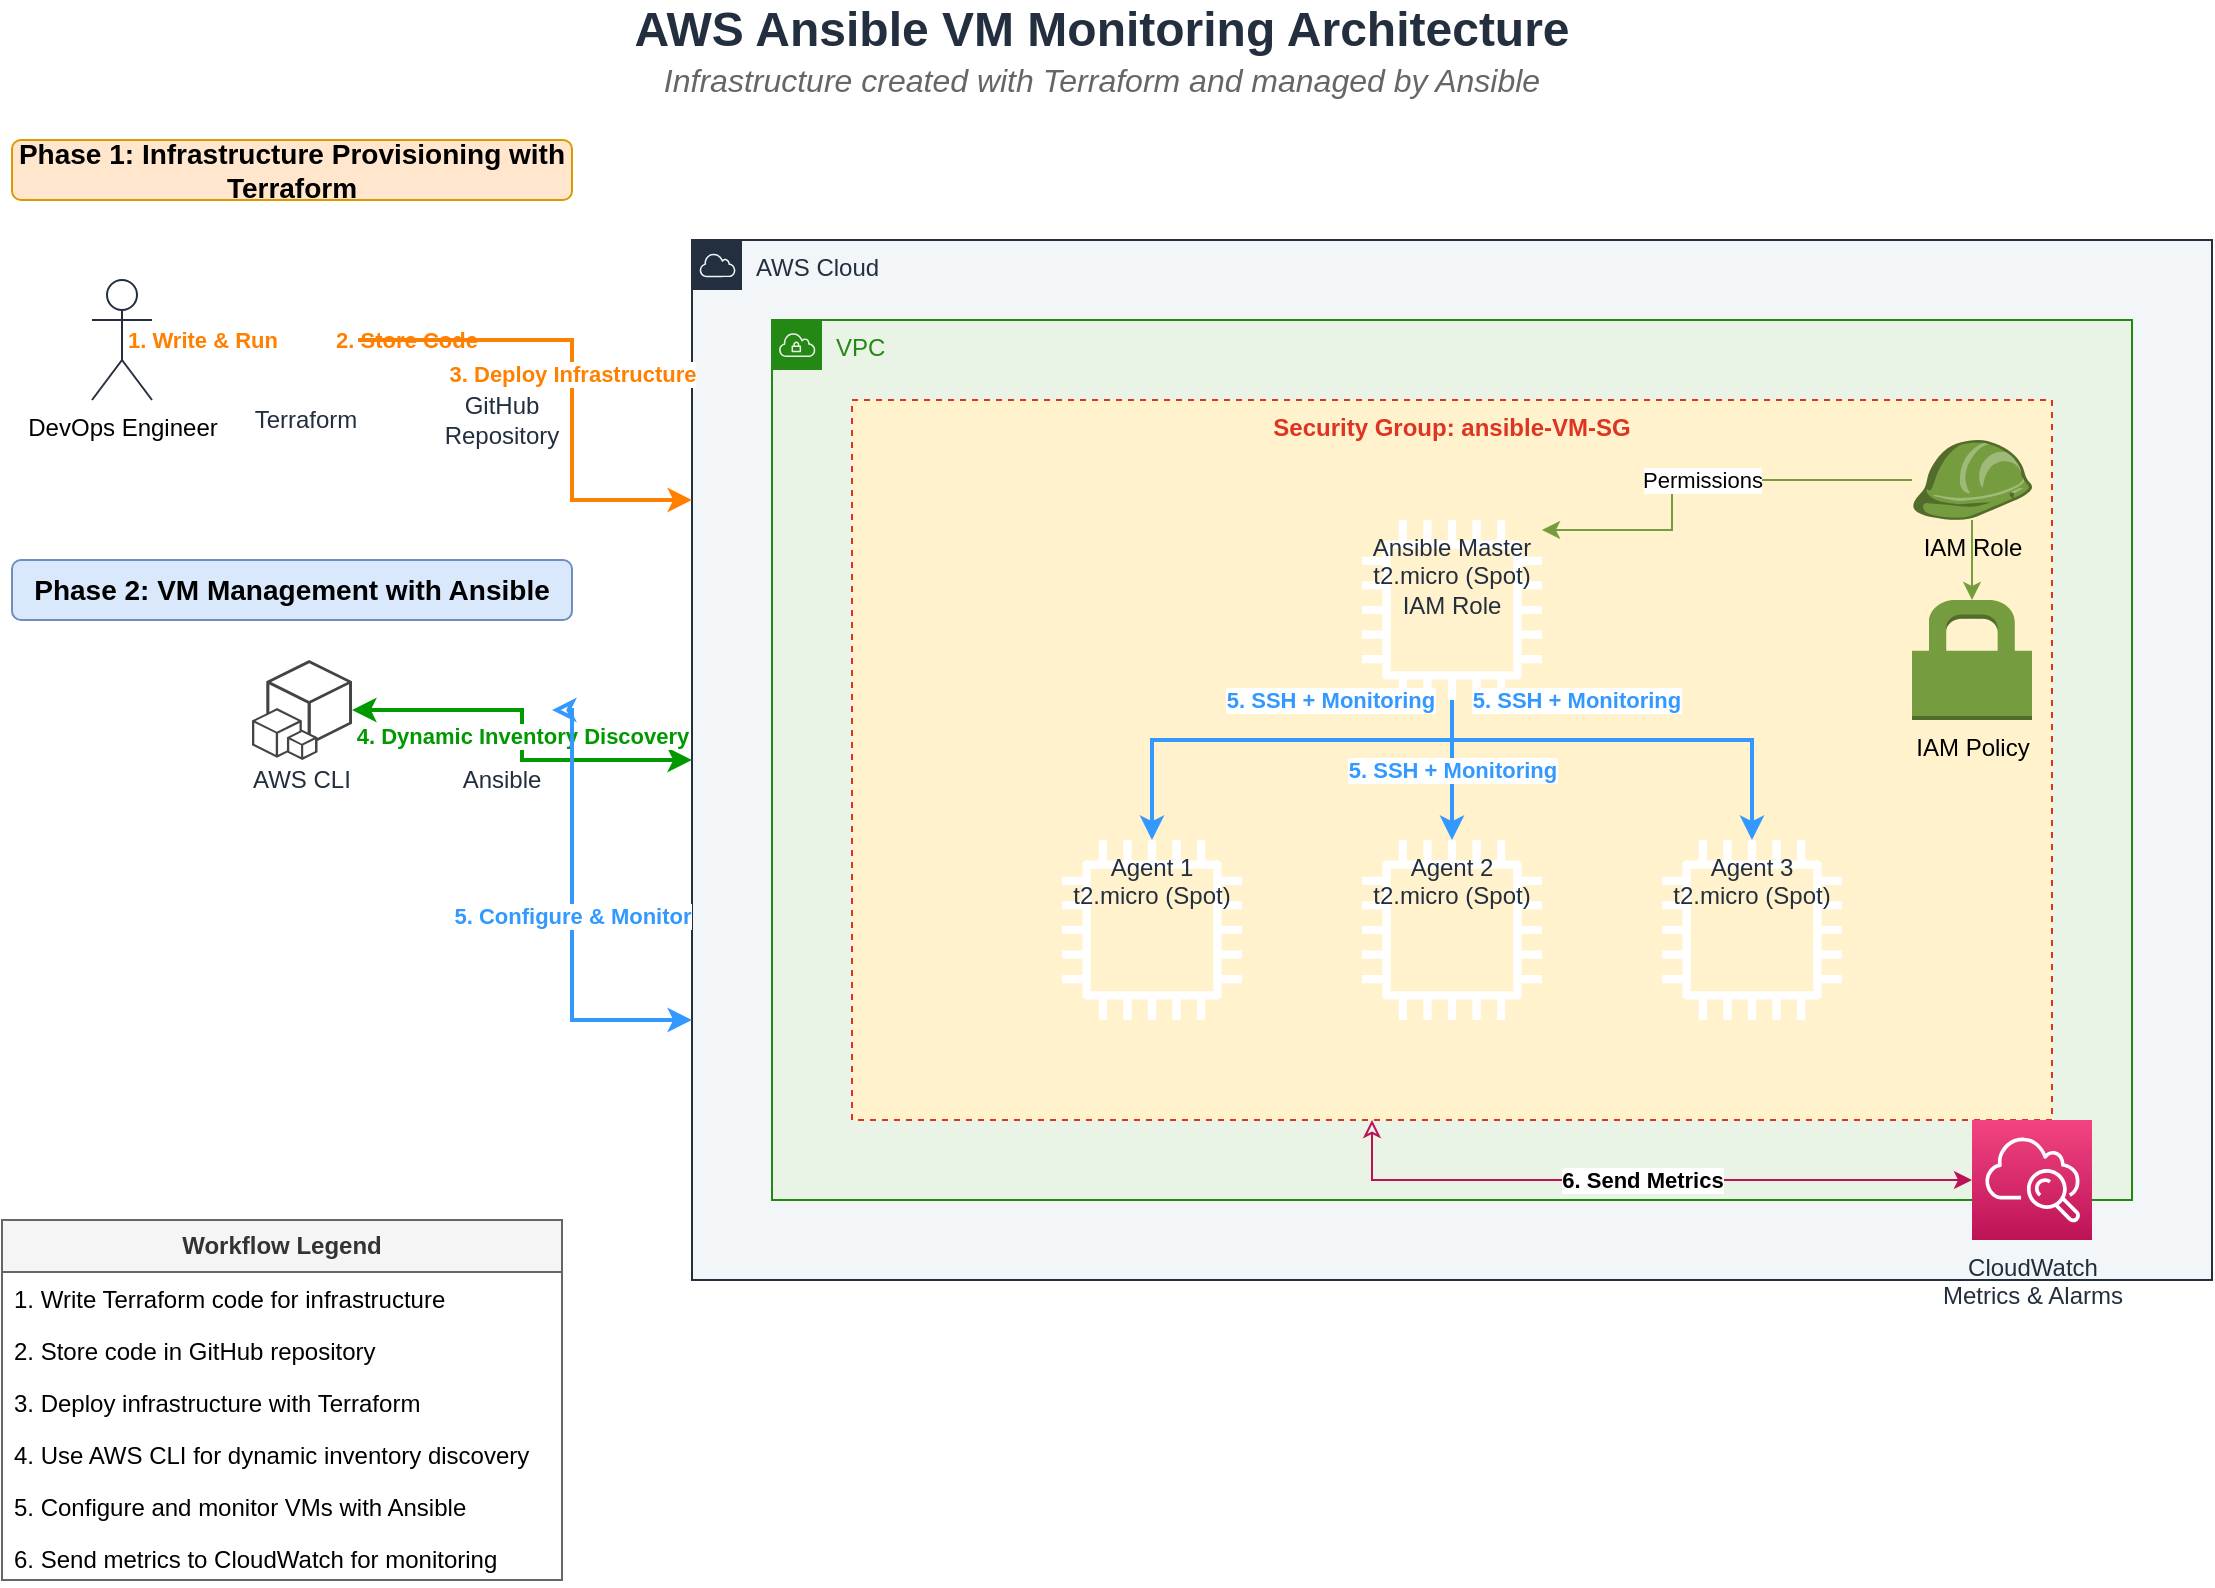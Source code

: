 <mxfile version="27.0.9">
  <diagram id="prtHgNgQTEPvFCAcTncT" name="AWS Ansible VM Monitoring Architecture">
    <mxGraphModel dx="1500" dy="692" grid="1" gridSize="10" guides="1" tooltips="1" connect="1" arrows="1" fold="1" page="1" pageScale="1" pageWidth="1169" pageHeight="827" math="0" shadow="0">
      <root>
        <mxCell id="0" />
        <mxCell id="1" parent="0" />
        <mxCell id="title" value="AWS Ansible VM Monitoring Architecture" style="text;html=1;strokeColor=none;fillColor=none;align=center;verticalAlign=middle;whiteSpace=wrap;rounded=0;fontSize=24;fontStyle=1;fontColor=#232F3E;" parent="1" vertex="1">
          <mxGeometry x="285" y="20" width="600" height="30" as="geometry" />
        </mxCell>
        <mxCell id="subtitle" value="Infrastructure created with Terraform and managed by Ansible" style="text;html=1;strokeColor=none;fillColor=none;align=center;verticalAlign=middle;whiteSpace=wrap;rounded=0;fontSize=16;fontStyle=2;fontColor=#666666;" parent="1" vertex="1">
          <mxGeometry x="334.5" y="50" width="500" height="20" as="geometry" />
        </mxCell>
        <mxCell id="phase1" value="Phase 1: Infrastructure Provisioning with Terraform" style="text;html=1;strokeColor=#d79b00;fillColor=#ffe6cc;align=center;verticalAlign=middle;whiteSpace=wrap;rounded=1;fontSize=14;fontStyle=1" parent="1" vertex="1">
          <mxGeometry x="40" y="90" width="280" height="30" as="geometry" />
        </mxCell>
        <mxCell id="developer" value="DevOps Engineer" style="shape=umlActor;verticalLabelPosition=bottom;verticalAlign=top;html=1;outlineConnect=0;strokeColor=#232F3E;fillColor=#ffffff;" parent="1" vertex="1">
          <mxGeometry x="80" y="160" width="30" height="60" as="geometry" />
        </mxCell>
        <mxCell id="terraform" value="" style="shape=image;verticalLabelPosition=bottom;labelBackgroundColor=none;verticalAlign=top;aspect=fixed;imageAspect=0;image=https://static-00.iconduck.com/assets.00/terraform-icon-1803x2048-hodrzd3t.png;fontSize=12;fontColor=#232F3E;noLabel=0;" parent="1" vertex="1">
          <mxGeometry x="160" y="160" width="53" height="60" as="geometry" />
        </mxCell>
        <mxCell id="terraform_label" value="Terraform" style="text;html=1;strokeColor=none;fillColor=none;align=center;verticalAlign=middle;whiteSpace=wrap;rounded=0;fontSize=12;fontColor=#232F3E;" parent="1" vertex="1">
          <mxGeometry x="156.5" y="220" width="60" height="20" as="geometry" />
        </mxCell>
        <mxCell id="github" value="" style="shape=image;verticalLabelPosition=bottom;labelBackgroundColor=none;verticalAlign=top;aspect=fixed;imageAspect=0;image=https://github.githubassets.com/images/modules/logos_page/GitHub-Mark.png;" parent="1" vertex="1">
          <mxGeometry x="260" y="165" width="50" height="50" as="geometry" />
        </mxCell>
        <mxCell id="github_label" value="GitHub Repository" style="text;html=1;strokeColor=none;fillColor=none;align=center;verticalAlign=middle;whiteSpace=wrap;rounded=0;fontSize=12;fontColor=#232F3E;" parent="1" vertex="1">
          <mxGeometry x="240" y="220" width="90" height="20" as="geometry" />
        </mxCell>
        <mxCell id="conn1" value="1. Write &amp; Run" style="edgeStyle=orthogonalEdgeStyle;rounded=0;orthogonalLoop=1;jettySize=auto;html=1;entryX=0;entryY=0.5;entryDx=0;entryDy=0;startArrow=none;startFill=0;endArrow=classic;endFill=1;strokeWidth=2;strokeColor=#FF8000;fontColor=#FF8000;fontSize=11;fontStyle=1;" parent="1" source="developer" target="terraform" edge="1">
          <mxGeometry relative="1" as="geometry" />
        </mxCell>
        <mxCell id="conn2" value="2. Store Code" style="edgeStyle=orthogonalEdgeStyle;rounded=0;orthogonalLoop=1;jettySize=auto;html=1;startArrow=none;startFill=0;endArrow=classic;endFill=1;strokeWidth=2;strokeColor=#FF8000;fontColor=#FF8000;fontSize=11;fontStyle=1;" parent="1" source="terraform" target="github" edge="1">
          <mxGeometry relative="1" as="geometry" />
        </mxCell>
        <mxCell id="aws_cloud" value="AWS Cloud" style="points=[[0,0],[0.25,0],[0.5,0],[0.75,0],[1,0],[1,0.25],[1,0.5],[1,0.75],[1,1],[0.75,1],[0.5,1],[0.25,1],[0,1],[0,0.75],[0,0.5],[0,0.25]];outlineConnect=0;gradientColor=none;html=1;whiteSpace=wrap;fontSize=12;fontStyle=0;container=1;pointerEvents=0;collapsible=0;recursiveResize=0;shape=mxgraph.aws4.group;grIcon=mxgraph.aws4.group_aws_cloud;strokeColor=#232F3E;fillColor=#F2F6F8;verticalAlign=top;align=left;spacingLeft=30;fontColor=#232F3E;dashed=0;" parent="1" vertex="1">
          <mxGeometry x="380" y="140" width="760" height="520" as="geometry" />
        </mxCell>
        <mxCell id="vpc" value="VPC" style="points=[[0,0],[0.25,0],[0.5,0],[0.75,0],[1,0],[1,0.25],[1,0.5],[1,0.75],[1,1],[0.75,1],[0.5,1],[0.25,1],[0,1],[0,0.75],[0,0.5],[0,0.25]];outlineConnect=0;gradientColor=none;html=1;whiteSpace=wrap;fontSize=12;fontStyle=0;container=1;pointerEvents=0;collapsible=0;recursiveResize=0;shape=mxgraph.aws4.group;grIcon=mxgraph.aws4.group_vpc;strokeColor=#248814;fillColor=#E9F3E6;verticalAlign=top;align=left;spacingLeft=30;fontColor=#248814;dashed=0;" parent="aws_cloud" vertex="1">
          <mxGeometry x="40" y="40" width="680" height="440" as="geometry" />
        </mxCell>
        <mxCell id="sg" value="Security Group: ansible-VM-SG" style="fillColor=#FFF2CC;strokeColor=#DD3522;verticalAlign=top;fontStyle=1;fontColor=#DD3522;whiteSpace=wrap;html=1;dashed=1;" parent="vpc" vertex="1">
          <mxGeometry x="40" y="40" width="600" height="360" as="geometry" />
        </mxCell>
        <mxCell id="master" value="Ansible Master&lt;br&gt;t2.micro (Spot)&lt;br&gt;IAM Role" style="points=[[0,0],[0.25,0],[0.5,0],[0.75,0],[1,0],[1,0.25],[1,0.5],[1,0.75],[1,1],[0.75,1],[0.5,1],[0.25,1],[0,1],[0,0.75],[0,0.5],[0,0.25]];outlineConnect=0;gradientColor=none;html=1;whiteSpace=wrap;fontSize=12;fontStyle=0;container=1;pointerEvents=0;collapsible=0;recursiveResize=0;shape=mxgraph.aws4.instance2;verticalAlign=top;align=center;fontColor=#232F3E;strokeColor=#232F3E;fillColor=#ffffff;" parent="sg" vertex="1">
          <mxGeometry x="250" y="60" width="100" height="90" as="geometry" />
        </mxCell>
        <mxCell id="ansible_master_icon" value="" style="shape=image;html=1;verticalAlign=top;verticalLabelPosition=bottom;labelBackgroundColor=#ffffff;imageAspect=0;aspect=fixed;image=https://www.ansible.com/hubfs/2016_Images/Assets/Ansible-Mark-Large-RGB-Mango.png;fontSize=12;fontColor=#232F3E;" parent="sg" vertex="1">
          <mxGeometry x="275" y="40" width="50" height="50" as="geometry" />
        </mxCell>
        <mxCell id="agent1" value="Agent 1&lt;br&gt;t2.micro (Spot)" style="points=[[0,0],[0.25,0],[0.5,0],[0.75,0],[1,0],[1,0.25],[1,0.5],[1,0.75],[1,1],[0.75,1],[0.5,1],[0.25,1],[0,1],[0,0.75],[0,0.5],[0,0.25]];outlineConnect=0;gradientColor=none;html=1;whiteSpace=wrap;fontSize=12;fontStyle=0;container=1;pointerEvents=0;collapsible=0;recursiveResize=0;shape=mxgraph.aws4.instance2;verticalAlign=top;align=center;fontColor=#232F3E;strokeColor=#232F3E;fillColor=#ffffff;" parent="sg" vertex="1">
          <mxGeometry x="100" y="220" width="100" height="90" as="geometry" />
        </mxCell>
        <mxCell id="agent2" value="Agent 2&lt;br&gt;t2.micro (Spot)" style="points=[[0,0],[0.25,0],[0.5,0],[0.75,0],[1,0],[1,0.25],[1,0.5],[1,0.75],[1,1],[0.75,1],[0.5,1],[0.25,1],[0,1],[0,0.75],[0,0.5],[0,0.25]];outlineConnect=0;gradientColor=none;html=1;whiteSpace=wrap;fontSize=12;fontStyle=0;container=1;pointerEvents=0;collapsible=0;recursiveResize=0;shape=mxgraph.aws4.instance2;verticalAlign=top;align=center;fontColor=#232F3E;strokeColor=#232F3E;fillColor=#ffffff;" parent="sg" vertex="1">
          <mxGeometry x="250" y="220" width="100" height="90" as="geometry" />
        </mxCell>
        <mxCell id="agent3" value="Agent 3&lt;br&gt;t2.micro (Spot)" style="points=[[0,0],[0.25,0],[0.5,0],[0.75,0],[1,0],[1,0.25],[1,0.5],[1,0.75],[1,1],[0.75,1],[0.5,1],[0.25,1],[0,1],[0,0.75],[0,0.5],[0,0.25]];outlineConnect=0;gradientColor=none;html=1;whiteSpace=wrap;fontSize=12;fontStyle=0;container=1;pointerEvents=0;collapsible=0;recursiveResize=0;shape=mxgraph.aws4.instance2;verticalAlign=top;align=center;fontColor=#232F3E;strokeColor=#232F3E;fillColor=#ffffff;" parent="sg" vertex="1">
          <mxGeometry x="400" y="220" width="100" height="90" as="geometry" />
        </mxCell>
        <mxCell id="conn_master_agent1" value="5. SSH + Monitoring" style="edgeStyle=orthogonalEdgeStyle;rounded=0;orthogonalLoop=1;jettySize=auto;html=1;startArrow=none;startFill=0;endArrow=classic;endFill=1;strokeWidth=2;strokeColor=#3399FF;fontColor=#3399FF;fontSize=11;fontStyle=1;" parent="sg" source="master" target="agent1" edge="1">
          <mxGeometry x="-0.259" y="-20" relative="1" as="geometry">
            <Array as="points">
              <mxPoint x="150" y="170" />
            </Array>
            <mxPoint as="offset" />
          </mxGeometry>
        </mxCell>
        <mxCell id="conn_master_agent2" value="5. SSH + Monitoring" style="edgeStyle=orthogonalEdgeStyle;rounded=0;orthogonalLoop=1;jettySize=auto;html=1;startArrow=none;startFill=0;endArrow=classic;endFill=1;strokeWidth=2;strokeColor=#3399FF;fontColor=#3399FF;fontSize=11;fontStyle=1;" parent="sg" source="master" target="agent2" edge="1">
          <mxGeometry relative="1" as="geometry">
            <Array as="points">
              <mxPoint x="300" y="180" />
            </Array>
          </mxGeometry>
        </mxCell>
        <mxCell id="conn_master_agent3" value="5. SSH + Monitoring" style="edgeStyle=orthogonalEdgeStyle;rounded=0;orthogonalLoop=1;jettySize=auto;html=1;startArrow=none;startFill=0;endArrow=classic;endFill=1;strokeWidth=2;strokeColor=#3399FF;fontColor=#3399FF;fontSize=11;fontStyle=1;" parent="sg" source="master" target="agent3" edge="1">
          <mxGeometry x="-0.259" y="20" relative="1" as="geometry">
            <Array as="points">
              <mxPoint x="450" y="170" />
            </Array>
            <mxPoint as="offset" />
          </mxGeometry>
        </mxCell>
        <mxCell id="iam_role" value="IAM Role" style="outlineConnect=0;dashed=0;verticalLabelPosition=bottom;verticalAlign=top;align=center;html=1;shape=mxgraph.aws3.role;fillColor=#759C3E;gradientColor=none;" parent="vpc" vertex="1">
          <mxGeometry x="570" y="60" width="60" height="40" as="geometry" />
        </mxCell>
        <mxCell id="iam_policy" value="IAM Policy" style="outlineConnect=0;dashed=0;verticalLabelPosition=bottom;verticalAlign=top;align=center;html=1;shape=mxgraph.aws3.permissions;fillColor=#759C3E;gradientColor=none;" parent="vpc" vertex="1">
          <mxGeometry x="570" y="140" width="60" height="60" as="geometry" />
        </mxCell>
        <mxCell id="conn_role_policy" value="" style="edgeStyle=orthogonalEdgeStyle;rounded=0;orthogonalLoop=1;jettySize=auto;html=1;startArrow=none;startFill=0;endArrow=classic;endFill=1;strokeWidth=1;strokeColor=#759C3E;" parent="vpc" source="iam_role" target="iam_policy" edge="1">
          <mxGeometry relative="1" as="geometry" />
        </mxCell>
        <mxCell id="conn_ec2_iam" value="Permissions" style="edgeStyle=orthogonalEdgeStyle;rounded=0;orthogonalLoop=1;jettySize=auto;html=1;startArrow=none;startFill=0;endArrow=classic;endFill=1;strokeWidth=1;strokeColor=#759C3E;fontSize=11;" parent="vpc" source="iam_role" target="master" edge="1">
          <mxGeometry relative="1" as="geometry">
            <Array as="points">
              <mxPoint x="450" y="80" />
              <mxPoint x="450" y="105" />
            </Array>
          </mxGeometry>
        </mxCell>
        <mxCell id="cloudwatch" value="CloudWatch&#xa;Metrics &amp; Alarms" style="sketch=0;points=[[0,0,0],[0.25,0,0],[0.5,0,0],[0.75,0,0],[1,0,0],[0,1,0],[0.25,1,0],[0.5,1,0],[0.75,1,0],[1,1,0],[0,0.25,0],[0,0.5,0],[0,0.75,0],[1,0.25,0],[1,0.5,0],[1,0.75,0]];points=[[0,0,0],[0.25,0,0],[0.5,0,0],[0.75,0,0],[1,0,0],[0,1,0],[0.25,1,0],[0.5,1,0],[0.75,1,0],[1,1,0],[0,0.25,0],[0,0.5,0],[0,0.75,0],[1,0.25,0],[1,0.5,0],[1,0.75,0]];outlineConnect=0;fontColor=#232F3E;gradientColor=#F34482;gradientDirection=north;fillColor=#BC1356;strokeColor=#ffffff;dashed=0;verticalLabelPosition=bottom;verticalAlign=top;align=center;html=1;fontSize=12;fontStyle=0;aspect=fixed;shape=mxgraph.aws4.resourceIcon;resIcon=mxgraph.aws4.cloudwatch;" parent="aws_cloud" vertex="1">
          <mxGeometry x="640" y="440" width="60" height="60" as="geometry" />
        </mxCell>
        <mxCell id="conn_master_cw" value="6. Send Metrics" style="edgeStyle=orthogonalEdgeStyle;rounded=0;orthogonalLoop=1;jettySize=auto;html=1;startArrow=classic;startFill=0;endArrow=classic;endFill=1;strokeWidth=1;strokeColor=#BC1356;fontSize=11;fontStyle=1;" parent="aws_cloud" source="sg" target="cloudwatch" edge="1">
          <mxGeometry relative="1" as="geometry">
            <Array as="points">
              <mxPoint x="340" y="470" />
            </Array>
          </mxGeometry>
        </mxCell>
        <mxCell id="phase2" value="Phase 2: VM Management with Ansible" style="text;html=1;strokeColor=#6c8ebf;fillColor=#dae8fc;align=center;verticalAlign=middle;whiteSpace=wrap;rounded=1;fontSize=14;fontStyle=1;" parent="1" vertex="1">
          <mxGeometry x="40" y="300" width="280" height="30" as="geometry" />
        </mxCell>
        <mxCell id="ansible" value="" style="shape=image;verticalLabelPosition=bottom;labelBackgroundColor=#ffffff;verticalAlign=top;aspect=fixed;imageAspect=0;image=https://www.ansible.com/hubfs/2016_Images/Assets/Ansible-Mark-Large-RGB-Mango.png;" parent="1" vertex="1">
          <mxGeometry x="260" y="350" width="50" height="50" as="geometry" />
        </mxCell>
        <mxCell id="ansible_label" value="Ansible" style="text;html=1;strokeColor=none;fillColor=none;align=center;verticalAlign=middle;whiteSpace=wrap;rounded=0;fontSize=12;fontColor=#232F3E;" parent="1" vertex="1">
          <mxGeometry x="255" y="400" width="60" height="20" as="geometry" />
        </mxCell>
        <mxCell id="awscli" value="" style="outlineConnect=0;dashed=0;verticalLabelPosition=bottom;verticalAlign=top;align=center;html=1;shape=mxgraph.aws3.cli;fillColor=#444444;gradientColor=none;" parent="1" vertex="1">
          <mxGeometry x="160" y="350" width="50" height="50" as="geometry" />
        </mxCell>
        <mxCell id="awscli_label" value="AWS CLI" style="text;html=1;strokeColor=none;fillColor=none;align=center;verticalAlign=middle;whiteSpace=wrap;rounded=0;fontSize=12;fontColor=#232F3E;" parent="1" vertex="1">
          <mxGeometry x="155" y="400" width="60" height="20" as="geometry" />
        </mxCell>
        <mxCell id="conn3" value="3. Deploy Infrastructure" style="edgeStyle=orthogonalEdgeStyle;rounded=0;orthogonalLoop=1;jettySize=auto;html=1;startArrow=none;startFill=0;endArrow=classic;endFill=1;strokeWidth=2;strokeColor=#FF8000;fontColor=#FF8000;fontSize=11;fontStyle=1;entryX=0;entryY=0.25;entryDx=0;entryDy=0;" parent="1" source="terraform" target="aws_cloud" edge="1">
          <mxGeometry relative="1" as="geometry">
            <Array as="points">
              <mxPoint x="320" y="190" />
              <mxPoint x="320" y="270" />
            </Array>
          </mxGeometry>
        </mxCell>
        <mxCell id="conn4" value="4. Dynamic Inventory Discovery" style="edgeStyle=orthogonalEdgeStyle;rounded=0;orthogonalLoop=1;jettySize=auto;html=1;startArrow=classic;startFill=1;endArrow=classic;endFill=1;strokeWidth=2;strokeColor=#009900;fontColor=#009900;entryX=0;entryY=0.5;entryDx=0;entryDy=0;fontSize=11;fontStyle=1;" parent="1" source="awscli" target="aws_cloud" edge="1">
          <mxGeometry relative="1" as="geometry" />
        </mxCell>
        <mxCell id="conn5" value="5. Configure &amp; Monitor" style="edgeStyle=orthogonalEdgeStyle;rounded=0;orthogonalLoop=1;jettySize=auto;html=1;startArrow=classic;startFill=0;endArrow=classic;endFill=1;strokeWidth=2;strokeColor=#3399FF;fontColor=#3399FF;entryX=0;entryY=0.75;entryDx=0;entryDy=0;fontSize=11;fontStyle=1;" parent="1" source="ansible" target="aws_cloud" edge="1">
          <mxGeometry relative="1" as="geometry">
            <Array as="points">
              <mxPoint x="320" y="375" />
              <mxPoint x="320" y="530" />
            </Array>
          </mxGeometry>
        </mxCell>
        <mxCell id="legend" value="Workflow Legend" style="swimlane;fontStyle=1;childLayout=stackLayout;horizontal=1;startSize=26;fillColor=#f5f5f5;horizontalStack=0;resizeParent=1;resizeParentMax=0;resizeLast=0;collapsible=0;marginBottom=0;whiteSpace=wrap;html=1;strokeColor=#666666;fontColor=#333333;" parent="1" vertex="1">
          <mxGeometry x="35" y="630" width="280" height="180" as="geometry" />
        </mxCell>
        <mxCell id="legend1" value="1. Write Terraform code for infrastructure" style="text;strokeColor=none;fillColor=none;align=left;verticalAlign=top;spacingLeft=4;spacingRight=4;overflow=hidden;rotatable=0;points=[[0,0.5],[1,0.5]];portConstraint=eastwest;whiteSpace=wrap;html=1;" parent="legend" vertex="1">
          <mxGeometry y="26" width="280" height="26" as="geometry" />
        </mxCell>
        <mxCell id="legend2" value="2. Store code in GitHub repository" style="text;strokeColor=none;fillColor=none;align=left;verticalAlign=top;spacingLeft=4;spacingRight=4;overflow=hidden;rotatable=0;points=[[0,0.5],[1,0.5]];portConstraint=eastwest;whiteSpace=wrap;html=1;" parent="legend" vertex="1">
          <mxGeometry y="52" width="280" height="26" as="geometry" />
        </mxCell>
        <mxCell id="legend3" value="3. Deploy infrastructure with Terraform" style="text;strokeColor=none;fillColor=none;align=left;verticalAlign=top;spacingLeft=4;spacingRight=4;overflow=hidden;rotatable=0;points=[[0,0.5],[1,0.5]];portConstraint=eastwest;whiteSpace=wrap;html=1;" parent="legend" vertex="1">
          <mxGeometry y="78" width="280" height="26" as="geometry" />
        </mxCell>
        <mxCell id="legend4" value="4. Use AWS CLI for dynamic inventory discovery" style="text;strokeColor=none;fillColor=none;align=left;verticalAlign=top;spacingLeft=4;spacingRight=4;overflow=hidden;rotatable=0;points=[[0,0.5],[1,0.5]];portConstraint=eastwest;whiteSpace=wrap;html=1;" parent="legend" vertex="1">
          <mxGeometry y="104" width="280" height="26" as="geometry" />
        </mxCell>
        <mxCell id="legend5" value="5. Configure and monitor VMs with Ansible" style="text;strokeColor=none;fillColor=none;align=left;verticalAlign=top;spacingLeft=4;spacingRight=4;overflow=hidden;rotatable=0;points=[[0,0.5],[1,0.5]];portConstraint=eastwest;whiteSpace=wrap;html=1;" parent="legend" vertex="1">
          <mxGeometry y="130" width="280" height="26" as="geometry" />
        </mxCell>
        <mxCell id="legend6" value="6. Send metrics to CloudWatch for monitoring" style="text;strokeColor=none;fillColor=none;align=left;verticalAlign=top;spacingLeft=4;spacingRight=4;overflow=hidden;rotatable=0;points=[[0,0.5],[1,0.5]];portConstraint=eastwest;whiteSpace=wrap;html=1;" parent="legend" vertex="1">
          <mxGeometry y="156" width="280" height="24" as="geometry" />
        </mxCell>
      </root>
    </mxGraphModel>
  </diagram>
</mxfile>
